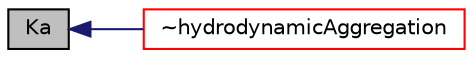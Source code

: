 digraph "Ka"
{
  bgcolor="transparent";
  edge [fontname="Helvetica",fontsize="10",labelfontname="Helvetica",labelfontsize="10"];
  node [fontname="Helvetica",fontsize="10",shape=record];
  rankdir="LR";
  Node1 [label="Ka",height=0.2,width=0.4,color="black", fillcolor="grey75", style="filled", fontcolor="black"];
  Node1 -> Node2 [dir="back",color="midnightblue",fontsize="10",style="solid",fontname="Helvetica"];
  Node2 [label="~hydrodynamicAggregation",height=0.2,width=0.4,color="red",URL="$a00031.html#aa892ea992f56afc113c78780d52f9d9c",tooltip="Destructor. "];
}

